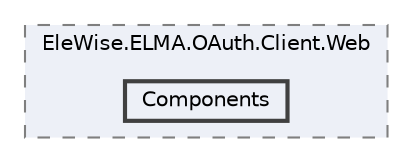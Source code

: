 digraph "Web/Modules/EleWise.ELMA.OAuth.Client.Web/Components"
{
 // LATEX_PDF_SIZE
  bgcolor="transparent";
  edge [fontname=Helvetica,fontsize=10,labelfontname=Helvetica,labelfontsize=10];
  node [fontname=Helvetica,fontsize=10,shape=box,height=0.2,width=0.4];
  compound=true
  subgraph clusterdir_a068d0d826152de48e8a6d00872b877b {
    graph [ bgcolor="#edf0f7", pencolor="grey50", label="EleWise.ELMA.OAuth.Client.Web", fontname=Helvetica,fontsize=10 style="filled,dashed", URL="dir_a068d0d826152de48e8a6d00872b877b.html",tooltip=""]
  dir_c9edb2bd19611ef8958222ec60178f70 [label="Components", fillcolor="#edf0f7", color="grey25", style="filled,bold", URL="dir_c9edb2bd19611ef8958222ec60178f70.html",tooltip=""];
  }
}
